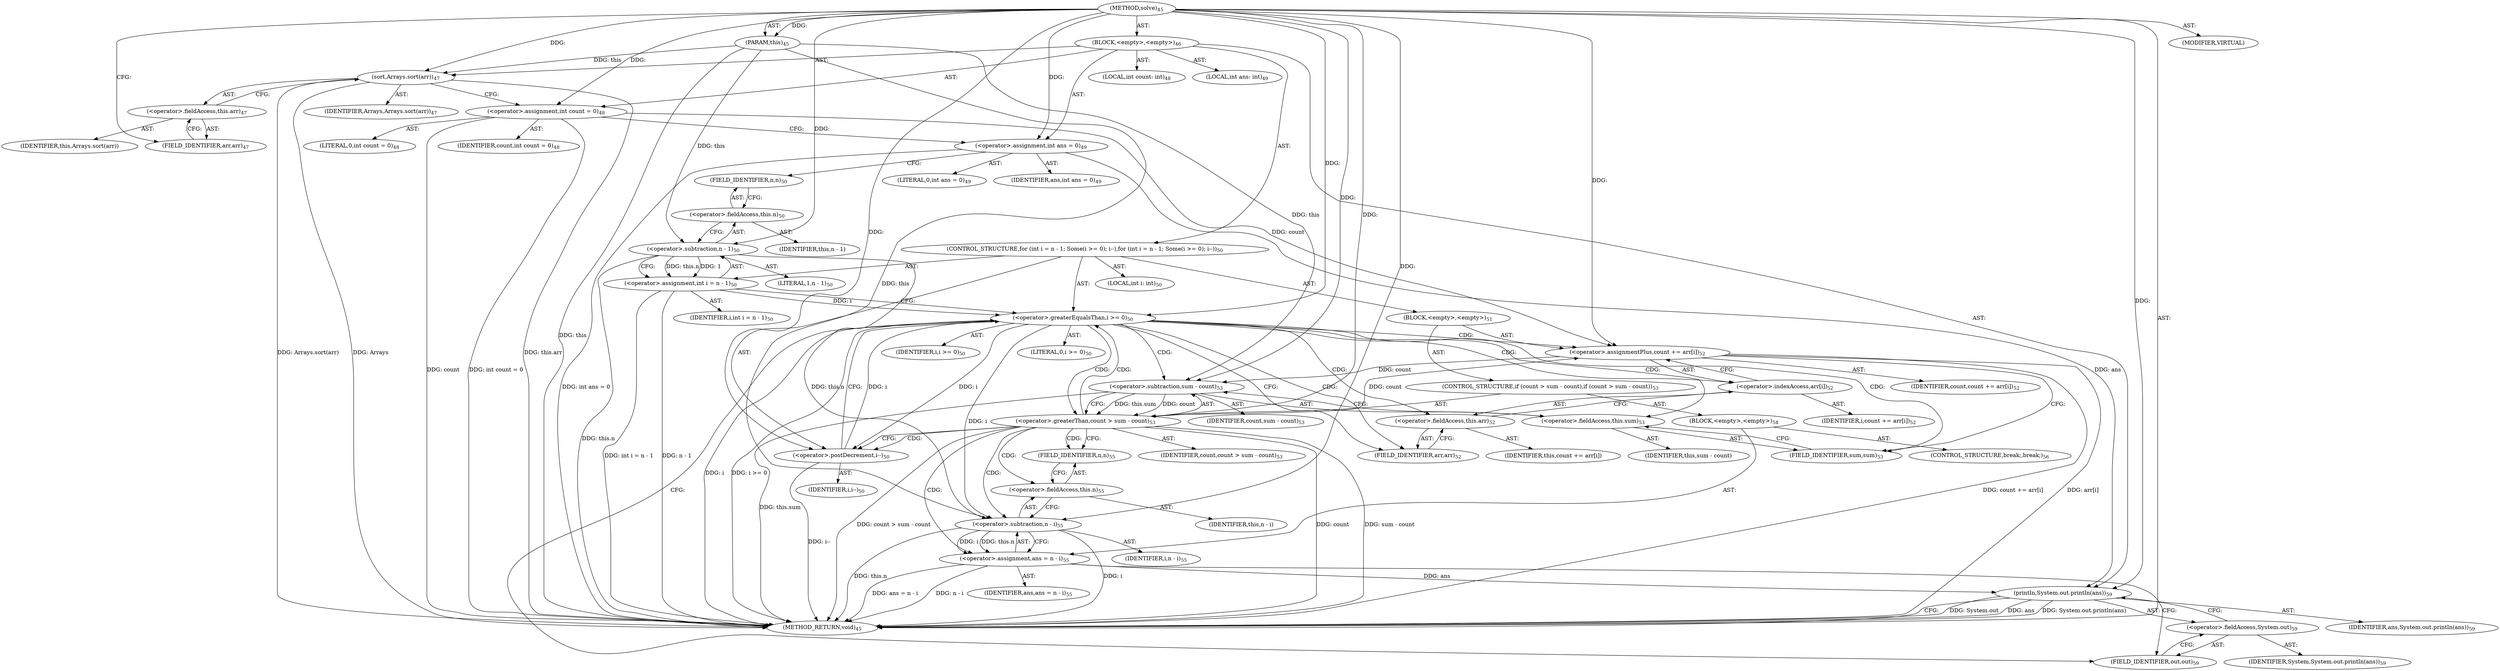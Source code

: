 digraph "solve" {  
"128" [label = <(METHOD,solve)<SUB>45</SUB>> ]
"129" [label = <(PARAM,this)<SUB>45</SUB>> ]
"130" [label = <(BLOCK,&lt;empty&gt;,&lt;empty&gt;)<SUB>46</SUB>> ]
"131" [label = <(sort,Arrays.sort(arr))<SUB>47</SUB>> ]
"132" [label = <(IDENTIFIER,Arrays,Arrays.sort(arr))<SUB>47</SUB>> ]
"133" [label = <(&lt;operator&gt;.fieldAccess,this.arr)<SUB>47</SUB>> ]
"134" [label = <(IDENTIFIER,this,Arrays.sort(arr))> ]
"135" [label = <(FIELD_IDENTIFIER,arr,arr)<SUB>47</SUB>> ]
"136" [label = <(LOCAL,int count: int)<SUB>48</SUB>> ]
"137" [label = <(&lt;operator&gt;.assignment,int count = 0)<SUB>48</SUB>> ]
"138" [label = <(IDENTIFIER,count,int count = 0)<SUB>48</SUB>> ]
"139" [label = <(LITERAL,0,int count = 0)<SUB>48</SUB>> ]
"140" [label = <(LOCAL,int ans: int)<SUB>49</SUB>> ]
"141" [label = <(&lt;operator&gt;.assignment,int ans = 0)<SUB>49</SUB>> ]
"142" [label = <(IDENTIFIER,ans,int ans = 0)<SUB>49</SUB>> ]
"143" [label = <(LITERAL,0,int ans = 0)<SUB>49</SUB>> ]
"144" [label = <(CONTROL_STRUCTURE,for (int i = n - 1; Some(i &gt;= 0); i--),for (int i = n - 1; Some(i &gt;= 0); i--))<SUB>50</SUB>> ]
"145" [label = <(LOCAL,int i: int)<SUB>50</SUB>> ]
"146" [label = <(&lt;operator&gt;.assignment,int i = n - 1)<SUB>50</SUB>> ]
"147" [label = <(IDENTIFIER,i,int i = n - 1)<SUB>50</SUB>> ]
"148" [label = <(&lt;operator&gt;.subtraction,n - 1)<SUB>50</SUB>> ]
"149" [label = <(&lt;operator&gt;.fieldAccess,this.n)<SUB>50</SUB>> ]
"150" [label = <(IDENTIFIER,this,n - 1)> ]
"151" [label = <(FIELD_IDENTIFIER,n,n)<SUB>50</SUB>> ]
"152" [label = <(LITERAL,1,n - 1)<SUB>50</SUB>> ]
"153" [label = <(&lt;operator&gt;.greaterEqualsThan,i &gt;= 0)<SUB>50</SUB>> ]
"154" [label = <(IDENTIFIER,i,i &gt;= 0)<SUB>50</SUB>> ]
"155" [label = <(LITERAL,0,i &gt;= 0)<SUB>50</SUB>> ]
"156" [label = <(&lt;operator&gt;.postDecrement,i--)<SUB>50</SUB>> ]
"157" [label = <(IDENTIFIER,i,i--)<SUB>50</SUB>> ]
"158" [label = <(BLOCK,&lt;empty&gt;,&lt;empty&gt;)<SUB>51</SUB>> ]
"159" [label = <(&lt;operator&gt;.assignmentPlus,count += arr[i])<SUB>52</SUB>> ]
"160" [label = <(IDENTIFIER,count,count += arr[i])<SUB>52</SUB>> ]
"161" [label = <(&lt;operator&gt;.indexAccess,arr[i])<SUB>52</SUB>> ]
"162" [label = <(&lt;operator&gt;.fieldAccess,this.arr)<SUB>52</SUB>> ]
"163" [label = <(IDENTIFIER,this,count += arr[i])> ]
"164" [label = <(FIELD_IDENTIFIER,arr,arr)<SUB>52</SUB>> ]
"165" [label = <(IDENTIFIER,i,count += arr[i])<SUB>52</SUB>> ]
"166" [label = <(CONTROL_STRUCTURE,if (count &gt; sum - count),if (count &gt; sum - count))<SUB>53</SUB>> ]
"167" [label = <(&lt;operator&gt;.greaterThan,count &gt; sum - count)<SUB>53</SUB>> ]
"168" [label = <(IDENTIFIER,count,count &gt; sum - count)<SUB>53</SUB>> ]
"169" [label = <(&lt;operator&gt;.subtraction,sum - count)<SUB>53</SUB>> ]
"170" [label = <(&lt;operator&gt;.fieldAccess,this.sum)<SUB>53</SUB>> ]
"171" [label = <(IDENTIFIER,this,sum - count)> ]
"172" [label = <(FIELD_IDENTIFIER,sum,sum)<SUB>53</SUB>> ]
"173" [label = <(IDENTIFIER,count,sum - count)<SUB>53</SUB>> ]
"174" [label = <(BLOCK,&lt;empty&gt;,&lt;empty&gt;)<SUB>54</SUB>> ]
"175" [label = <(&lt;operator&gt;.assignment,ans = n - i)<SUB>55</SUB>> ]
"176" [label = <(IDENTIFIER,ans,ans = n - i)<SUB>55</SUB>> ]
"177" [label = <(&lt;operator&gt;.subtraction,n - i)<SUB>55</SUB>> ]
"178" [label = <(&lt;operator&gt;.fieldAccess,this.n)<SUB>55</SUB>> ]
"179" [label = <(IDENTIFIER,this,n - i)> ]
"180" [label = <(FIELD_IDENTIFIER,n,n)<SUB>55</SUB>> ]
"181" [label = <(IDENTIFIER,i,n - i)<SUB>55</SUB>> ]
"182" [label = <(CONTROL_STRUCTURE,break;,break;)<SUB>56</SUB>> ]
"183" [label = <(println,System.out.println(ans))<SUB>59</SUB>> ]
"184" [label = <(&lt;operator&gt;.fieldAccess,System.out)<SUB>59</SUB>> ]
"185" [label = <(IDENTIFIER,System,System.out.println(ans))<SUB>59</SUB>> ]
"186" [label = <(FIELD_IDENTIFIER,out,out)<SUB>59</SUB>> ]
"187" [label = <(IDENTIFIER,ans,System.out.println(ans))<SUB>59</SUB>> ]
"188" [label = <(MODIFIER,VIRTUAL)> ]
"189" [label = <(METHOD_RETURN,void)<SUB>45</SUB>> ]
  "128" -> "129"  [ label = "AST: "] 
  "128" -> "130"  [ label = "AST: "] 
  "128" -> "188"  [ label = "AST: "] 
  "128" -> "189"  [ label = "AST: "] 
  "130" -> "131"  [ label = "AST: "] 
  "130" -> "136"  [ label = "AST: "] 
  "130" -> "137"  [ label = "AST: "] 
  "130" -> "140"  [ label = "AST: "] 
  "130" -> "141"  [ label = "AST: "] 
  "130" -> "144"  [ label = "AST: "] 
  "130" -> "183"  [ label = "AST: "] 
  "131" -> "132"  [ label = "AST: "] 
  "131" -> "133"  [ label = "AST: "] 
  "133" -> "134"  [ label = "AST: "] 
  "133" -> "135"  [ label = "AST: "] 
  "137" -> "138"  [ label = "AST: "] 
  "137" -> "139"  [ label = "AST: "] 
  "141" -> "142"  [ label = "AST: "] 
  "141" -> "143"  [ label = "AST: "] 
  "144" -> "145"  [ label = "AST: "] 
  "144" -> "146"  [ label = "AST: "] 
  "144" -> "153"  [ label = "AST: "] 
  "144" -> "156"  [ label = "AST: "] 
  "144" -> "158"  [ label = "AST: "] 
  "146" -> "147"  [ label = "AST: "] 
  "146" -> "148"  [ label = "AST: "] 
  "148" -> "149"  [ label = "AST: "] 
  "148" -> "152"  [ label = "AST: "] 
  "149" -> "150"  [ label = "AST: "] 
  "149" -> "151"  [ label = "AST: "] 
  "153" -> "154"  [ label = "AST: "] 
  "153" -> "155"  [ label = "AST: "] 
  "156" -> "157"  [ label = "AST: "] 
  "158" -> "159"  [ label = "AST: "] 
  "158" -> "166"  [ label = "AST: "] 
  "159" -> "160"  [ label = "AST: "] 
  "159" -> "161"  [ label = "AST: "] 
  "161" -> "162"  [ label = "AST: "] 
  "161" -> "165"  [ label = "AST: "] 
  "162" -> "163"  [ label = "AST: "] 
  "162" -> "164"  [ label = "AST: "] 
  "166" -> "167"  [ label = "AST: "] 
  "166" -> "174"  [ label = "AST: "] 
  "167" -> "168"  [ label = "AST: "] 
  "167" -> "169"  [ label = "AST: "] 
  "169" -> "170"  [ label = "AST: "] 
  "169" -> "173"  [ label = "AST: "] 
  "170" -> "171"  [ label = "AST: "] 
  "170" -> "172"  [ label = "AST: "] 
  "174" -> "175"  [ label = "AST: "] 
  "174" -> "182"  [ label = "AST: "] 
  "175" -> "176"  [ label = "AST: "] 
  "175" -> "177"  [ label = "AST: "] 
  "177" -> "178"  [ label = "AST: "] 
  "177" -> "181"  [ label = "AST: "] 
  "178" -> "179"  [ label = "AST: "] 
  "178" -> "180"  [ label = "AST: "] 
  "183" -> "184"  [ label = "AST: "] 
  "183" -> "187"  [ label = "AST: "] 
  "184" -> "185"  [ label = "AST: "] 
  "184" -> "186"  [ label = "AST: "] 
  "131" -> "137"  [ label = "CFG: "] 
  "137" -> "141"  [ label = "CFG: "] 
  "141" -> "151"  [ label = "CFG: "] 
  "183" -> "189"  [ label = "CFG: "] 
  "133" -> "131"  [ label = "CFG: "] 
  "146" -> "153"  [ label = "CFG: "] 
  "153" -> "164"  [ label = "CFG: "] 
  "153" -> "186"  [ label = "CFG: "] 
  "156" -> "153"  [ label = "CFG: "] 
  "184" -> "183"  [ label = "CFG: "] 
  "135" -> "133"  [ label = "CFG: "] 
  "148" -> "146"  [ label = "CFG: "] 
  "159" -> "172"  [ label = "CFG: "] 
  "186" -> "184"  [ label = "CFG: "] 
  "149" -> "148"  [ label = "CFG: "] 
  "161" -> "159"  [ label = "CFG: "] 
  "167" -> "180"  [ label = "CFG: "] 
  "167" -> "156"  [ label = "CFG: "] 
  "151" -> "149"  [ label = "CFG: "] 
  "162" -> "161"  [ label = "CFG: "] 
  "169" -> "167"  [ label = "CFG: "] 
  "175" -> "186"  [ label = "CFG: "] 
  "164" -> "162"  [ label = "CFG: "] 
  "170" -> "169"  [ label = "CFG: "] 
  "177" -> "175"  [ label = "CFG: "] 
  "172" -> "170"  [ label = "CFG: "] 
  "178" -> "177"  [ label = "CFG: "] 
  "180" -> "178"  [ label = "CFG: "] 
  "128" -> "135"  [ label = "CFG: "] 
  "129" -> "189"  [ label = "DDG: this"] 
  "131" -> "189"  [ label = "DDG: this.arr"] 
  "131" -> "189"  [ label = "DDG: Arrays.sort(arr)"] 
  "137" -> "189"  [ label = "DDG: count"] 
  "137" -> "189"  [ label = "DDG: int count = 0"] 
  "141" -> "189"  [ label = "DDG: int ans = 0"] 
  "148" -> "189"  [ label = "DDG: this.n"] 
  "146" -> "189"  [ label = "DDG: n - 1"] 
  "146" -> "189"  [ label = "DDG: int i = n - 1"] 
  "153" -> "189"  [ label = "DDG: i"] 
  "153" -> "189"  [ label = "DDG: i &gt;= 0"] 
  "159" -> "189"  [ label = "DDG: arr[i]"] 
  "159" -> "189"  [ label = "DDG: count += arr[i]"] 
  "167" -> "189"  [ label = "DDG: count"] 
  "169" -> "189"  [ label = "DDG: this.sum"] 
  "167" -> "189"  [ label = "DDG: sum - count"] 
  "167" -> "189"  [ label = "DDG: count &gt; sum - count"] 
  "156" -> "189"  [ label = "DDG: i--"] 
  "177" -> "189"  [ label = "DDG: this.n"] 
  "177" -> "189"  [ label = "DDG: i"] 
  "175" -> "189"  [ label = "DDG: n - i"] 
  "175" -> "189"  [ label = "DDG: ans = n - i"] 
  "183" -> "189"  [ label = "DDG: System.out"] 
  "183" -> "189"  [ label = "DDG: ans"] 
  "183" -> "189"  [ label = "DDG: System.out.println(ans)"] 
  "131" -> "189"  [ label = "DDG: Arrays"] 
  "128" -> "129"  [ label = "DDG: "] 
  "128" -> "137"  [ label = "DDG: "] 
  "128" -> "141"  [ label = "DDG: "] 
  "128" -> "131"  [ label = "DDG: "] 
  "129" -> "131"  [ label = "DDG: this"] 
  "148" -> "146"  [ label = "DDG: this.n"] 
  "148" -> "146"  [ label = "DDG: 1"] 
  "141" -> "183"  [ label = "DDG: ans"] 
  "175" -> "183"  [ label = "DDG: ans"] 
  "128" -> "183"  [ label = "DDG: "] 
  "146" -> "153"  [ label = "DDG: i"] 
  "156" -> "153"  [ label = "DDG: i"] 
  "128" -> "153"  [ label = "DDG: "] 
  "153" -> "156"  [ label = "DDG: i"] 
  "128" -> "156"  [ label = "DDG: "] 
  "129" -> "148"  [ label = "DDG: this"] 
  "128" -> "148"  [ label = "DDG: "] 
  "137" -> "159"  [ label = "DDG: count"] 
  "167" -> "159"  [ label = "DDG: count"] 
  "128" -> "159"  [ label = "DDG: "] 
  "169" -> "167"  [ label = "DDG: count"] 
  "128" -> "167"  [ label = "DDG: "] 
  "169" -> "167"  [ label = "DDG: this.sum"] 
  "177" -> "175"  [ label = "DDG: this.n"] 
  "177" -> "175"  [ label = "DDG: i"] 
  "129" -> "169"  [ label = "DDG: this"] 
  "159" -> "169"  [ label = "DDG: count"] 
  "128" -> "169"  [ label = "DDG: "] 
  "129" -> "177"  [ label = "DDG: this"] 
  "148" -> "177"  [ label = "DDG: this.n"] 
  "153" -> "177"  [ label = "DDG: i"] 
  "128" -> "177"  [ label = "DDG: "] 
  "153" -> "167"  [ label = "CDG: "] 
  "153" -> "169"  [ label = "CDG: "] 
  "153" -> "161"  [ label = "CDG: "] 
  "153" -> "162"  [ label = "CDG: "] 
  "153" -> "164"  [ label = "CDG: "] 
  "153" -> "170"  [ label = "CDG: "] 
  "153" -> "159"  [ label = "CDG: "] 
  "153" -> "172"  [ label = "CDG: "] 
  "167" -> "177"  [ label = "CDG: "] 
  "167" -> "178"  [ label = "CDG: "] 
  "167" -> "153"  [ label = "CDG: "] 
  "167" -> "175"  [ label = "CDG: "] 
  "167" -> "180"  [ label = "CDG: "] 
  "167" -> "156"  [ label = "CDG: "] 
}
